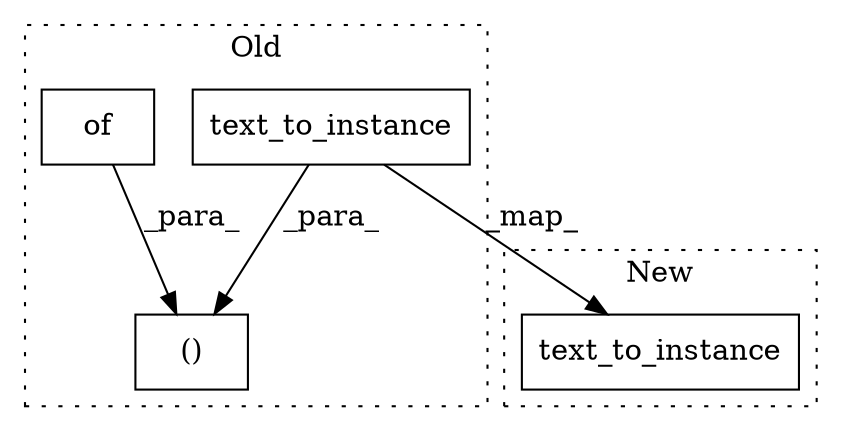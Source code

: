 digraph G {
subgraph cluster0 {
1 [label="text_to_instance" a="32" s="621,664" l="17,1" shape="box"];
3 [label="()" a="106" s="600" l="86" shape="box"];
4 [label="of" a="32" s="682" l="4" shape="box"];
label = "Old";
style="dotted";
}
subgraph cluster1 {
2 [label="text_to_instance" a="32" s="595,638" l="17,1" shape="box"];
label = "New";
style="dotted";
}
1 -> 2 [label="_map_"];
1 -> 3 [label="_para_"];
4 -> 3 [label="_para_"];
}
